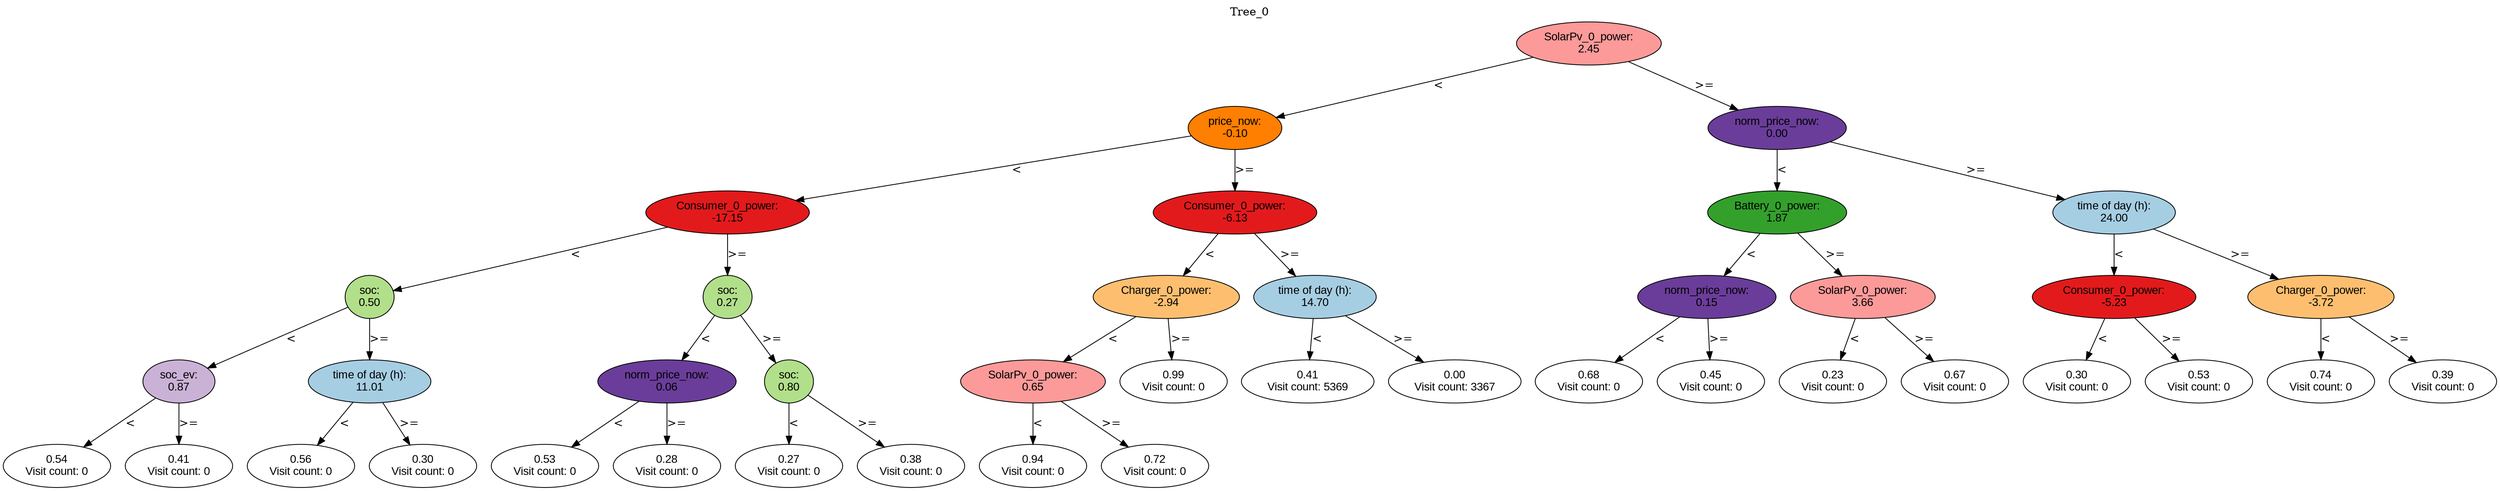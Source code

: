 digraph BST {
    node [fontname="Arial" style=filled colorscheme=paired12];
    0 [ label = "SolarPv_0_power:
2.45" fillcolor=5];
    1 [ label = "price_now:
-0.10" fillcolor=8];
    2 [ label = "Consumer_0_power:
-17.15" fillcolor=6];
    3 [ label = "soc:
0.50" fillcolor=3];
    4 [ label = "soc_ev:
0.87" fillcolor=9];
    5 [ label = "0.54
Visit count: 0" fillcolor=white];
    6 [ label = "0.41
Visit count: 0" fillcolor=white];
    7 [ label = "time of day (h):
11.01" fillcolor=1];
    8 [ label = "0.56
Visit count: 0" fillcolor=white];
    9 [ label = "0.30
Visit count: 0" fillcolor=white];
    10 [ label = "soc:
0.27" fillcolor=3];
    11 [ label = "norm_price_now:
0.06" fillcolor=10];
    12 [ label = "0.53
Visit count: 0" fillcolor=white];
    13 [ label = "0.28
Visit count: 0" fillcolor=white];
    14 [ label = "soc:
0.80" fillcolor=3];
    15 [ label = "0.27
Visit count: 0" fillcolor=white];
    16 [ label = "0.38
Visit count: 0" fillcolor=white];
    17 [ label = "Consumer_0_power:
-6.13" fillcolor=6];
    18 [ label = "Charger_0_power:
-2.94" fillcolor=7];
    19 [ label = "SolarPv_0_power:
0.65" fillcolor=5];
    20 [ label = "0.94
Visit count: 0" fillcolor=white];
    21 [ label = "0.72
Visit count: 0" fillcolor=white];
    22 [ label = "0.99
Visit count: 0" fillcolor=white];
    23 [ label = "time of day (h):
14.70" fillcolor=1];
    24 [ label = "0.41
Visit count: 5369" fillcolor=white];
    25 [ label = "0.00
Visit count: 3367" fillcolor=white];
    26 [ label = "norm_price_now:
0.00" fillcolor=10];
    27 [ label = "Battery_0_power:
1.87" fillcolor=4];
    28 [ label = "norm_price_now:
0.15" fillcolor=10];
    29 [ label = "0.68
Visit count: 0" fillcolor=white];
    30 [ label = "0.45
Visit count: 0" fillcolor=white];
    31 [ label = "SolarPv_0_power:
3.66" fillcolor=5];
    32 [ label = "0.23
Visit count: 0" fillcolor=white];
    33 [ label = "0.67
Visit count: 0" fillcolor=white];
    34 [ label = "time of day (h):
24.00" fillcolor=1];
    35 [ label = "Consumer_0_power:
-5.23" fillcolor=6];
    36 [ label = "0.30
Visit count: 0" fillcolor=white];
    37 [ label = "0.53
Visit count: 0" fillcolor=white];
    38 [ label = "Charger_0_power:
-3.72" fillcolor=7];
    39 [ label = "0.74
Visit count: 0" fillcolor=white];
    40 [ label = "0.39
Visit count: 0" fillcolor=white];

    0  -> 1[ label = "<"];
    0  -> 26[ label = ">="];
    1  -> 2[ label = "<"];
    1  -> 17[ label = ">="];
    2  -> 3[ label = "<"];
    2  -> 10[ label = ">="];
    3  -> 4[ label = "<"];
    3  -> 7[ label = ">="];
    4  -> 5[ label = "<"];
    4  -> 6[ label = ">="];
    7  -> 8[ label = "<"];
    7  -> 9[ label = ">="];
    10  -> 11[ label = "<"];
    10  -> 14[ label = ">="];
    11  -> 12[ label = "<"];
    11  -> 13[ label = ">="];
    14  -> 15[ label = "<"];
    14  -> 16[ label = ">="];
    17  -> 18[ label = "<"];
    17  -> 23[ label = ">="];
    18  -> 19[ label = "<"];
    18  -> 22[ label = ">="];
    19  -> 20[ label = "<"];
    19  -> 21[ label = ">="];
    23  -> 24[ label = "<"];
    23  -> 25[ label = ">="];
    26  -> 27[ label = "<"];
    26  -> 34[ label = ">="];
    27  -> 28[ label = "<"];
    27  -> 31[ label = ">="];
    28  -> 29[ label = "<"];
    28  -> 30[ label = ">="];
    31  -> 32[ label = "<"];
    31  -> 33[ label = ">="];
    34  -> 35[ label = "<"];
    34  -> 38[ label = ">="];
    35  -> 36[ label = "<"];
    35  -> 37[ label = ">="];
    38  -> 39[ label = "<"];
    38  -> 40[ label = ">="];

    labelloc="t";
    label="Tree_0";
}